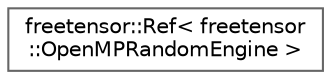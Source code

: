 digraph "Graphical Class Hierarchy"
{
 // LATEX_PDF_SIZE
  bgcolor="transparent";
  edge [fontname=Helvetica,fontsize=10,labelfontname=Helvetica,labelfontsize=10];
  node [fontname=Helvetica,fontsize=10,shape=box,height=0.2,width=0.4];
  rankdir="LR";
  Node0 [label="freetensor::Ref\< freetensor\l::OpenMPRandomEngine \>",height=0.2,width=0.4,color="grey40", fillcolor="white", style="filled",URL="$classfreetensor_1_1Ref.html",tooltip=" "];
}
